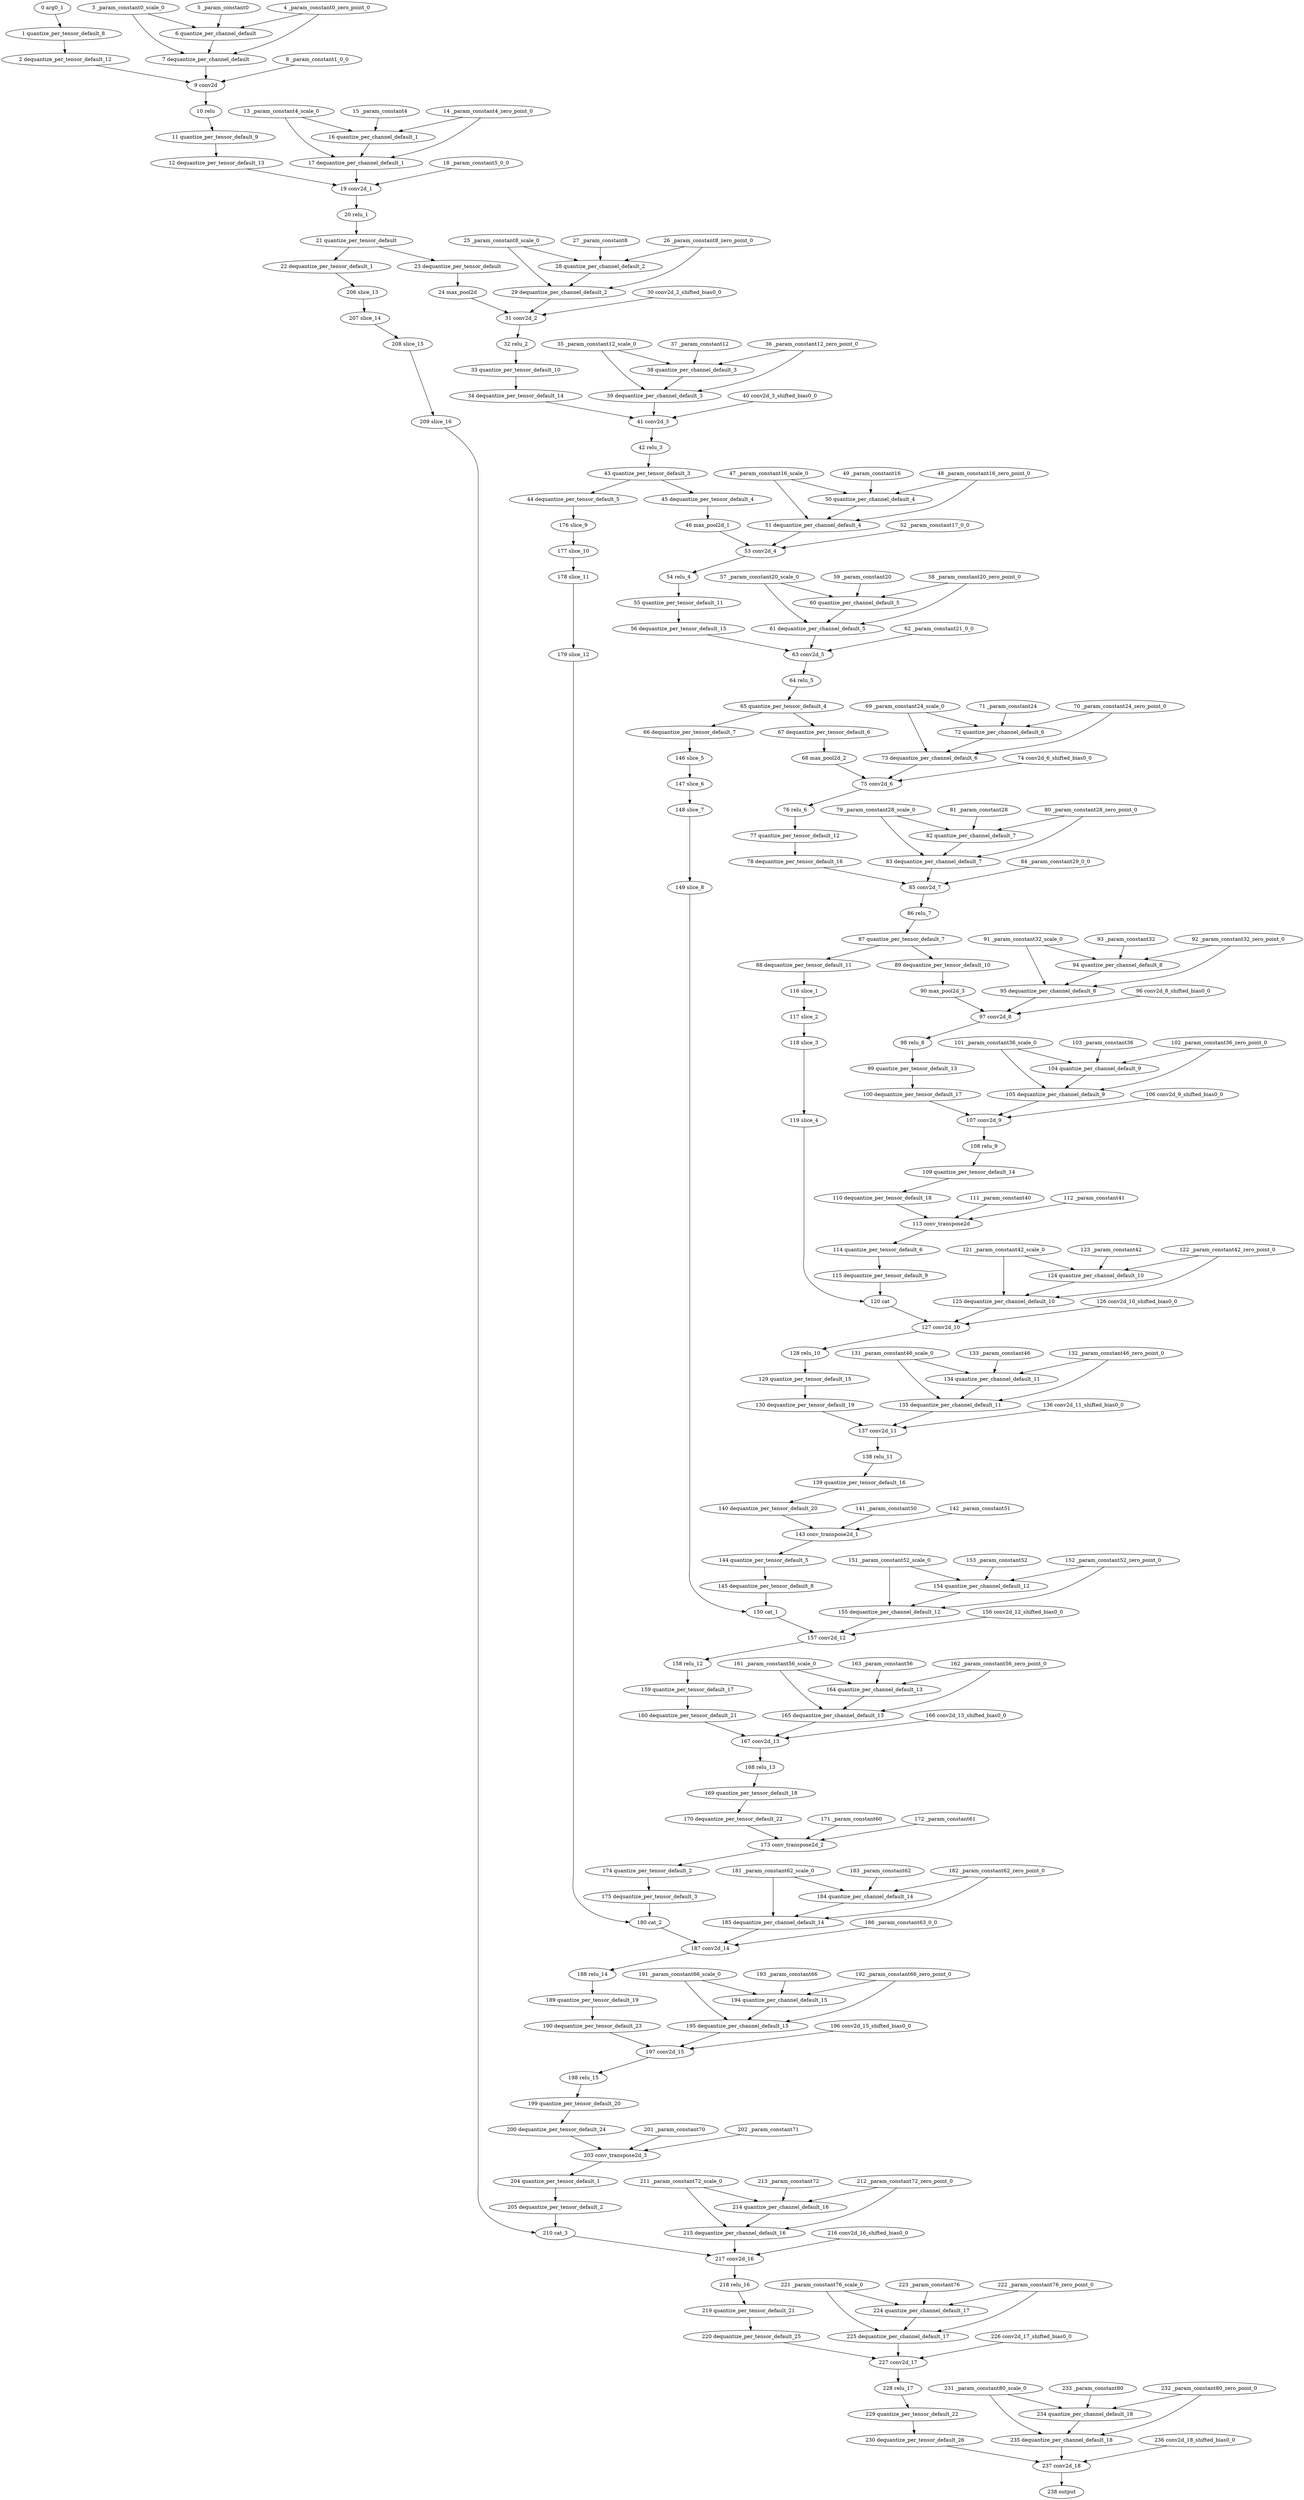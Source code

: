 strict digraph  {
"0 arg0_1" [id=0, type=input];
"1 quantize_per_tensor_default_8" [id=1, type=quantize_per_tensor];
"2 dequantize_per_tensor_default_12" [id=2, type=dequantize_per_tensor];
"3 _param_constant0_scale_0" [id=3, type=get_attr];
"4 _param_constant0_zero_point_0" [id=4, type=get_attr];
"5 _param_constant0" [id=5, type=get_attr];
"6 quantize_per_channel_default" [id=6, type=quantize_per_channel];
"7 dequantize_per_channel_default" [id=7, type=dequantize_per_channel];
"8 _param_constant1_0_0" [id=8, type=get_attr];
"9 conv2d" [id=9, type=conv2d];
"10 relu" [id=10, type=relu];
"11 quantize_per_tensor_default_9" [id=11, type=quantize_per_tensor];
"12 dequantize_per_tensor_default_13" [id=12, type=dequantize_per_tensor];
"13 _param_constant4_scale_0" [id=13, type=get_attr];
"14 _param_constant4_zero_point_0" [id=14, type=get_attr];
"15 _param_constant4" [id=15, type=get_attr];
"16 quantize_per_channel_default_1" [id=16, type=quantize_per_channel];
"17 dequantize_per_channel_default_1" [id=17, type=dequantize_per_channel];
"18 _param_constant5_0_0" [id=18, type=get_attr];
"19 conv2d_1" [id=19, type=conv2d];
"20 relu_1" [id=20, type=relu];
"21 quantize_per_tensor_default" [id=21, type=quantize_per_tensor];
"22 dequantize_per_tensor_default_1" [id=22, type=dequantize_per_tensor];
"23 dequantize_per_tensor_default" [id=23, type=dequantize_per_tensor];
"24 max_pool2d" [id=24, type=max_pool2d];
"25 _param_constant8_scale_0" [id=25, type=get_attr];
"26 _param_constant8_zero_point_0" [id=26, type=get_attr];
"27 _param_constant8" [id=27, type=get_attr];
"28 quantize_per_channel_default_2" [id=28, type=quantize_per_channel];
"29 dequantize_per_channel_default_2" [id=29, type=dequantize_per_channel];
"30 conv2d_2_shifted_bias0_0" [id=30, type=get_attr];
"31 conv2d_2" [id=31, type=conv2d];
"32 relu_2" [id=32, type=relu];
"33 quantize_per_tensor_default_10" [id=33, type=quantize_per_tensor];
"34 dequantize_per_tensor_default_14" [id=34, type=dequantize_per_tensor];
"35 _param_constant12_scale_0" [id=35, type=get_attr];
"36 _param_constant12_zero_point_0" [id=36, type=get_attr];
"37 _param_constant12" [id=37, type=get_attr];
"38 quantize_per_channel_default_3" [id=38, type=quantize_per_channel];
"39 dequantize_per_channel_default_3" [id=39, type=dequantize_per_channel];
"40 conv2d_3_shifted_bias0_0" [id=40, type=get_attr];
"41 conv2d_3" [id=41, type=conv2d];
"42 relu_3" [id=42, type=relu];
"43 quantize_per_tensor_default_3" [id=43, type=quantize_per_tensor];
"44 dequantize_per_tensor_default_5" [id=44, type=dequantize_per_tensor];
"45 dequantize_per_tensor_default_4" [id=45, type=dequantize_per_tensor];
"46 max_pool2d_1" [id=46, type=max_pool2d];
"47 _param_constant16_scale_0" [id=47, type=get_attr];
"48 _param_constant16_zero_point_0" [id=48, type=get_attr];
"49 _param_constant16" [id=49, type=get_attr];
"50 quantize_per_channel_default_4" [id=50, type=quantize_per_channel];
"51 dequantize_per_channel_default_4" [id=51, type=dequantize_per_channel];
"52 _param_constant17_0_0" [id=52, type=get_attr];
"53 conv2d_4" [id=53, type=conv2d];
"54 relu_4" [id=54, type=relu];
"55 quantize_per_tensor_default_11" [id=55, type=quantize_per_tensor];
"56 dequantize_per_tensor_default_15" [id=56, type=dequantize_per_tensor];
"57 _param_constant20_scale_0" [id=57, type=get_attr];
"58 _param_constant20_zero_point_0" [id=58, type=get_attr];
"59 _param_constant20" [id=59, type=get_attr];
"60 quantize_per_channel_default_5" [id=60, type=quantize_per_channel];
"61 dequantize_per_channel_default_5" [id=61, type=dequantize_per_channel];
"62 _param_constant21_0_0" [id=62, type=get_attr];
"63 conv2d_5" [id=63, type=conv2d];
"64 relu_5" [id=64, type=relu];
"65 quantize_per_tensor_default_4" [id=65, type=quantize_per_tensor];
"66 dequantize_per_tensor_default_7" [id=66, type=dequantize_per_tensor];
"67 dequantize_per_tensor_default_6" [id=67, type=dequantize_per_tensor];
"68 max_pool2d_2" [id=68, type=max_pool2d];
"69 _param_constant24_scale_0" [id=69, type=get_attr];
"70 _param_constant24_zero_point_0" [id=70, type=get_attr];
"71 _param_constant24" [id=71, type=get_attr];
"72 quantize_per_channel_default_6" [id=72, type=quantize_per_channel];
"73 dequantize_per_channel_default_6" [id=73, type=dequantize_per_channel];
"74 conv2d_6_shifted_bias0_0" [id=74, type=get_attr];
"75 conv2d_6" [id=75, type=conv2d];
"76 relu_6" [id=76, type=relu];
"77 quantize_per_tensor_default_12" [id=77, type=quantize_per_tensor];
"78 dequantize_per_tensor_default_16" [id=78, type=dequantize_per_tensor];
"79 _param_constant28_scale_0" [id=79, type=get_attr];
"80 _param_constant28_zero_point_0" [id=80, type=get_attr];
"81 _param_constant28" [id=81, type=get_attr];
"82 quantize_per_channel_default_7" [id=82, type=quantize_per_channel];
"83 dequantize_per_channel_default_7" [id=83, type=dequantize_per_channel];
"84 _param_constant29_0_0" [id=84, type=get_attr];
"85 conv2d_7" [id=85, type=conv2d];
"86 relu_7" [id=86, type=relu];
"87 quantize_per_tensor_default_7" [id=87, type=quantize_per_tensor];
"88 dequantize_per_tensor_default_11" [id=88, type=dequantize_per_tensor];
"89 dequantize_per_tensor_default_10" [id=89, type=dequantize_per_tensor];
"90 max_pool2d_3" [id=90, type=max_pool2d];
"91 _param_constant32_scale_0" [id=91, type=get_attr];
"92 _param_constant32_zero_point_0" [id=92, type=get_attr];
"93 _param_constant32" [id=93, type=get_attr];
"94 quantize_per_channel_default_8" [id=94, type=quantize_per_channel];
"95 dequantize_per_channel_default_8" [id=95, type=dequantize_per_channel];
"96 conv2d_8_shifted_bias0_0" [id=96, type=get_attr];
"97 conv2d_8" [id=97, type=conv2d];
"98 relu_8" [id=98, type=relu];
"99 quantize_per_tensor_default_13" [id=99, type=quantize_per_tensor];
"100 dequantize_per_tensor_default_17" [id=100, type=dequantize_per_tensor];
"101 _param_constant36_scale_0" [id=101, type=get_attr];
"102 _param_constant36_zero_point_0" [id=102, type=get_attr];
"103 _param_constant36" [id=103, type=get_attr];
"104 quantize_per_channel_default_9" [id=104, type=quantize_per_channel];
"105 dequantize_per_channel_default_9" [id=105, type=dequantize_per_channel];
"106 conv2d_9_shifted_bias0_0" [id=106, type=get_attr];
"107 conv2d_9" [id=107, type=conv2d];
"108 relu_9" [id=108, type=relu];
"109 quantize_per_tensor_default_14" [id=109, type=quantize_per_tensor];
"110 dequantize_per_tensor_default_18" [id=110, type=dequantize_per_tensor];
"111 _param_constant40" [id=111, type=get_attr];
"112 _param_constant41" [id=112, type=get_attr];
"113 conv_transpose2d" [id=113, type=conv_transpose2d];
"114 quantize_per_tensor_default_6" [id=114, type=quantize_per_tensor];
"115 dequantize_per_tensor_default_9" [id=115, type=dequantize_per_tensor];
"116 slice_1" [id=116, type=slice];
"117 slice_2" [id=117, type=slice];
"118 slice_3" [id=118, type=slice];
"119 slice_4" [id=119, type=slice];
"120 cat" [id=120, type=cat];
"121 _param_constant42_scale_0" [id=121, type=get_attr];
"122 _param_constant42_zero_point_0" [id=122, type=get_attr];
"123 _param_constant42" [id=123, type=get_attr];
"124 quantize_per_channel_default_10" [id=124, type=quantize_per_channel];
"125 dequantize_per_channel_default_10" [id=125, type=dequantize_per_channel];
"126 conv2d_10_shifted_bias0_0" [id=126, type=get_attr];
"127 conv2d_10" [id=127, type=conv2d];
"128 relu_10" [id=128, type=relu];
"129 quantize_per_tensor_default_15" [id=129, type=quantize_per_tensor];
"130 dequantize_per_tensor_default_19" [id=130, type=dequantize_per_tensor];
"131 _param_constant46_scale_0" [id=131, type=get_attr];
"132 _param_constant46_zero_point_0" [id=132, type=get_attr];
"133 _param_constant46" [id=133, type=get_attr];
"134 quantize_per_channel_default_11" [id=134, type=quantize_per_channel];
"135 dequantize_per_channel_default_11" [id=135, type=dequantize_per_channel];
"136 conv2d_11_shifted_bias0_0" [id=136, type=get_attr];
"137 conv2d_11" [id=137, type=conv2d];
"138 relu_11" [id=138, type=relu];
"139 quantize_per_tensor_default_16" [id=139, type=quantize_per_tensor];
"140 dequantize_per_tensor_default_20" [id=140, type=dequantize_per_tensor];
"141 _param_constant50" [id=141, type=get_attr];
"142 _param_constant51" [id=142, type=get_attr];
"143 conv_transpose2d_1" [id=143, type=conv_transpose2d];
"144 quantize_per_tensor_default_5" [id=144, type=quantize_per_tensor];
"145 dequantize_per_tensor_default_8" [id=145, type=dequantize_per_tensor];
"146 slice_5" [id=146, type=slice];
"147 slice_6" [id=147, type=slice];
"148 slice_7" [id=148, type=slice];
"149 slice_8" [id=149, type=slice];
"150 cat_1" [id=150, type=cat];
"151 _param_constant52_scale_0" [id=151, type=get_attr];
"152 _param_constant52_zero_point_0" [id=152, type=get_attr];
"153 _param_constant52" [id=153, type=get_attr];
"154 quantize_per_channel_default_12" [id=154, type=quantize_per_channel];
"155 dequantize_per_channel_default_12" [id=155, type=dequantize_per_channel];
"156 conv2d_12_shifted_bias0_0" [id=156, type=get_attr];
"157 conv2d_12" [id=157, type=conv2d];
"158 relu_12" [id=158, type=relu];
"159 quantize_per_tensor_default_17" [id=159, type=quantize_per_tensor];
"160 dequantize_per_tensor_default_21" [id=160, type=dequantize_per_tensor];
"161 _param_constant56_scale_0" [id=161, type=get_attr];
"162 _param_constant56_zero_point_0" [id=162, type=get_attr];
"163 _param_constant56" [id=163, type=get_attr];
"164 quantize_per_channel_default_13" [id=164, type=quantize_per_channel];
"165 dequantize_per_channel_default_13" [id=165, type=dequantize_per_channel];
"166 conv2d_13_shifted_bias0_0" [id=166, type=get_attr];
"167 conv2d_13" [id=167, type=conv2d];
"168 relu_13" [id=168, type=relu];
"169 quantize_per_tensor_default_18" [id=169, type=quantize_per_tensor];
"170 dequantize_per_tensor_default_22" [id=170, type=dequantize_per_tensor];
"171 _param_constant60" [id=171, type=get_attr];
"172 _param_constant61" [id=172, type=get_attr];
"173 conv_transpose2d_2" [id=173, type=conv_transpose2d];
"174 quantize_per_tensor_default_2" [id=174, type=quantize_per_tensor];
"175 dequantize_per_tensor_default_3" [id=175, type=dequantize_per_tensor];
"176 slice_9" [id=176, type=slice];
"177 slice_10" [id=177, type=slice];
"178 slice_11" [id=178, type=slice];
"179 slice_12" [id=179, type=slice];
"180 cat_2" [id=180, type=cat];
"181 _param_constant62_scale_0" [id=181, type=get_attr];
"182 _param_constant62_zero_point_0" [id=182, type=get_attr];
"183 _param_constant62" [id=183, type=get_attr];
"184 quantize_per_channel_default_14" [id=184, type=quantize_per_channel];
"185 dequantize_per_channel_default_14" [id=185, type=dequantize_per_channel];
"186 _param_constant63_0_0" [id=186, type=get_attr];
"187 conv2d_14" [id=187, type=conv2d];
"188 relu_14" [id=188, type=relu];
"189 quantize_per_tensor_default_19" [id=189, type=quantize_per_tensor];
"190 dequantize_per_tensor_default_23" [id=190, type=dequantize_per_tensor];
"191 _param_constant66_scale_0" [id=191, type=get_attr];
"192 _param_constant66_zero_point_0" [id=192, type=get_attr];
"193 _param_constant66" [id=193, type=get_attr];
"194 quantize_per_channel_default_15" [id=194, type=quantize_per_channel];
"195 dequantize_per_channel_default_15" [id=195, type=dequantize_per_channel];
"196 conv2d_15_shifted_bias0_0" [id=196, type=get_attr];
"197 conv2d_15" [id=197, type=conv2d];
"198 relu_15" [id=198, type=relu];
"199 quantize_per_tensor_default_20" [id=199, type=quantize_per_tensor];
"200 dequantize_per_tensor_default_24" [id=200, type=dequantize_per_tensor];
"201 _param_constant70" [id=201, type=get_attr];
"202 _param_constant71" [id=202, type=get_attr];
"203 conv_transpose2d_3" [id=203, type=conv_transpose2d];
"204 quantize_per_tensor_default_1" [id=204, type=quantize_per_tensor];
"205 dequantize_per_tensor_default_2" [id=205, type=dequantize_per_tensor];
"206 slice_13" [id=206, type=slice];
"207 slice_14" [id=207, type=slice];
"208 slice_15" [id=208, type=slice];
"209 slice_16" [id=209, type=slice];
"210 cat_3" [id=210, type=cat];
"211 _param_constant72_scale_0" [id=211, type=get_attr];
"212 _param_constant72_zero_point_0" [id=212, type=get_attr];
"213 _param_constant72" [id=213, type=get_attr];
"214 quantize_per_channel_default_16" [id=214, type=quantize_per_channel];
"215 dequantize_per_channel_default_16" [id=215, type=dequantize_per_channel];
"216 conv2d_16_shifted_bias0_0" [id=216, type=get_attr];
"217 conv2d_16" [id=217, type=conv2d];
"218 relu_16" [id=218, type=relu];
"219 quantize_per_tensor_default_21" [id=219, type=quantize_per_tensor];
"220 dequantize_per_tensor_default_25" [id=220, type=dequantize_per_tensor];
"221 _param_constant76_scale_0" [id=221, type=get_attr];
"222 _param_constant76_zero_point_0" [id=222, type=get_attr];
"223 _param_constant76" [id=223, type=get_attr];
"224 quantize_per_channel_default_17" [id=224, type=quantize_per_channel];
"225 dequantize_per_channel_default_17" [id=225, type=dequantize_per_channel];
"226 conv2d_17_shifted_bias0_0" [id=226, type=get_attr];
"227 conv2d_17" [id=227, type=conv2d];
"228 relu_17" [id=228, type=relu];
"229 quantize_per_tensor_default_22" [id=229, type=quantize_per_tensor];
"230 dequantize_per_tensor_default_26" [id=230, type=dequantize_per_tensor];
"231 _param_constant80_scale_0" [id=231, type=get_attr];
"232 _param_constant80_zero_point_0" [id=232, type=get_attr];
"233 _param_constant80" [id=233, type=get_attr];
"234 quantize_per_channel_default_18" [id=234, type=quantize_per_channel];
"235 dequantize_per_channel_default_18" [id=235, type=dequantize_per_channel];
"236 conv2d_18_shifted_bias0_0" [id=236, type=get_attr];
"237 conv2d_18" [id=237, type=conv2d];
"238 output" [id=238, type=output];
"0 arg0_1" -> "1 quantize_per_tensor_default_8";
"1 quantize_per_tensor_default_8" -> "2 dequantize_per_tensor_default_12";
"2 dequantize_per_tensor_default_12" -> "9 conv2d";
"3 _param_constant0_scale_0" -> "6 quantize_per_channel_default";
"3 _param_constant0_scale_0" -> "7 dequantize_per_channel_default";
"4 _param_constant0_zero_point_0" -> "6 quantize_per_channel_default";
"4 _param_constant0_zero_point_0" -> "7 dequantize_per_channel_default";
"5 _param_constant0" -> "6 quantize_per_channel_default";
"6 quantize_per_channel_default" -> "7 dequantize_per_channel_default";
"7 dequantize_per_channel_default" -> "9 conv2d";
"8 _param_constant1_0_0" -> "9 conv2d";
"9 conv2d" -> "10 relu";
"10 relu" -> "11 quantize_per_tensor_default_9";
"11 quantize_per_tensor_default_9" -> "12 dequantize_per_tensor_default_13";
"12 dequantize_per_tensor_default_13" -> "19 conv2d_1";
"13 _param_constant4_scale_0" -> "16 quantize_per_channel_default_1";
"13 _param_constant4_scale_0" -> "17 dequantize_per_channel_default_1";
"14 _param_constant4_zero_point_0" -> "16 quantize_per_channel_default_1";
"14 _param_constant4_zero_point_0" -> "17 dequantize_per_channel_default_1";
"15 _param_constant4" -> "16 quantize_per_channel_default_1";
"16 quantize_per_channel_default_1" -> "17 dequantize_per_channel_default_1";
"17 dequantize_per_channel_default_1" -> "19 conv2d_1";
"18 _param_constant5_0_0" -> "19 conv2d_1";
"19 conv2d_1" -> "20 relu_1";
"20 relu_1" -> "21 quantize_per_tensor_default";
"21 quantize_per_tensor_default" -> "22 dequantize_per_tensor_default_1";
"21 quantize_per_tensor_default" -> "23 dequantize_per_tensor_default";
"22 dequantize_per_tensor_default_1" -> "206 slice_13";
"23 dequantize_per_tensor_default" -> "24 max_pool2d";
"24 max_pool2d" -> "31 conv2d_2";
"25 _param_constant8_scale_0" -> "28 quantize_per_channel_default_2";
"25 _param_constant8_scale_0" -> "29 dequantize_per_channel_default_2";
"26 _param_constant8_zero_point_0" -> "28 quantize_per_channel_default_2";
"26 _param_constant8_zero_point_0" -> "29 dequantize_per_channel_default_2";
"27 _param_constant8" -> "28 quantize_per_channel_default_2";
"28 quantize_per_channel_default_2" -> "29 dequantize_per_channel_default_2";
"29 dequantize_per_channel_default_2" -> "31 conv2d_2";
"30 conv2d_2_shifted_bias0_0" -> "31 conv2d_2";
"31 conv2d_2" -> "32 relu_2";
"32 relu_2" -> "33 quantize_per_tensor_default_10";
"33 quantize_per_tensor_default_10" -> "34 dequantize_per_tensor_default_14";
"34 dequantize_per_tensor_default_14" -> "41 conv2d_3";
"35 _param_constant12_scale_0" -> "38 quantize_per_channel_default_3";
"35 _param_constant12_scale_0" -> "39 dequantize_per_channel_default_3";
"36 _param_constant12_zero_point_0" -> "38 quantize_per_channel_default_3";
"36 _param_constant12_zero_point_0" -> "39 dequantize_per_channel_default_3";
"37 _param_constant12" -> "38 quantize_per_channel_default_3";
"38 quantize_per_channel_default_3" -> "39 dequantize_per_channel_default_3";
"39 dequantize_per_channel_default_3" -> "41 conv2d_3";
"40 conv2d_3_shifted_bias0_0" -> "41 conv2d_3";
"41 conv2d_3" -> "42 relu_3";
"42 relu_3" -> "43 quantize_per_tensor_default_3";
"43 quantize_per_tensor_default_3" -> "44 dequantize_per_tensor_default_5";
"43 quantize_per_tensor_default_3" -> "45 dequantize_per_tensor_default_4";
"44 dequantize_per_tensor_default_5" -> "176 slice_9";
"45 dequantize_per_tensor_default_4" -> "46 max_pool2d_1";
"46 max_pool2d_1" -> "53 conv2d_4";
"47 _param_constant16_scale_0" -> "50 quantize_per_channel_default_4";
"47 _param_constant16_scale_0" -> "51 dequantize_per_channel_default_4";
"48 _param_constant16_zero_point_0" -> "50 quantize_per_channel_default_4";
"48 _param_constant16_zero_point_0" -> "51 dequantize_per_channel_default_4";
"49 _param_constant16" -> "50 quantize_per_channel_default_4";
"50 quantize_per_channel_default_4" -> "51 dequantize_per_channel_default_4";
"51 dequantize_per_channel_default_4" -> "53 conv2d_4";
"52 _param_constant17_0_0" -> "53 conv2d_4";
"53 conv2d_4" -> "54 relu_4";
"54 relu_4" -> "55 quantize_per_tensor_default_11";
"55 quantize_per_tensor_default_11" -> "56 dequantize_per_tensor_default_15";
"56 dequantize_per_tensor_default_15" -> "63 conv2d_5";
"57 _param_constant20_scale_0" -> "60 quantize_per_channel_default_5";
"57 _param_constant20_scale_0" -> "61 dequantize_per_channel_default_5";
"58 _param_constant20_zero_point_0" -> "60 quantize_per_channel_default_5";
"58 _param_constant20_zero_point_0" -> "61 dequantize_per_channel_default_5";
"59 _param_constant20" -> "60 quantize_per_channel_default_5";
"60 quantize_per_channel_default_5" -> "61 dequantize_per_channel_default_5";
"61 dequantize_per_channel_default_5" -> "63 conv2d_5";
"62 _param_constant21_0_0" -> "63 conv2d_5";
"63 conv2d_5" -> "64 relu_5";
"64 relu_5" -> "65 quantize_per_tensor_default_4";
"65 quantize_per_tensor_default_4" -> "66 dequantize_per_tensor_default_7";
"65 quantize_per_tensor_default_4" -> "67 dequantize_per_tensor_default_6";
"66 dequantize_per_tensor_default_7" -> "146 slice_5";
"67 dequantize_per_tensor_default_6" -> "68 max_pool2d_2";
"68 max_pool2d_2" -> "75 conv2d_6";
"69 _param_constant24_scale_0" -> "72 quantize_per_channel_default_6";
"69 _param_constant24_scale_0" -> "73 dequantize_per_channel_default_6";
"70 _param_constant24_zero_point_0" -> "72 quantize_per_channel_default_6";
"70 _param_constant24_zero_point_0" -> "73 dequantize_per_channel_default_6";
"71 _param_constant24" -> "72 quantize_per_channel_default_6";
"72 quantize_per_channel_default_6" -> "73 dequantize_per_channel_default_6";
"73 dequantize_per_channel_default_6" -> "75 conv2d_6";
"74 conv2d_6_shifted_bias0_0" -> "75 conv2d_6";
"75 conv2d_6" -> "76 relu_6";
"76 relu_6" -> "77 quantize_per_tensor_default_12";
"77 quantize_per_tensor_default_12" -> "78 dequantize_per_tensor_default_16";
"78 dequantize_per_tensor_default_16" -> "85 conv2d_7";
"79 _param_constant28_scale_0" -> "82 quantize_per_channel_default_7";
"79 _param_constant28_scale_0" -> "83 dequantize_per_channel_default_7";
"80 _param_constant28_zero_point_0" -> "82 quantize_per_channel_default_7";
"80 _param_constant28_zero_point_0" -> "83 dequantize_per_channel_default_7";
"81 _param_constant28" -> "82 quantize_per_channel_default_7";
"82 quantize_per_channel_default_7" -> "83 dequantize_per_channel_default_7";
"83 dequantize_per_channel_default_7" -> "85 conv2d_7";
"84 _param_constant29_0_0" -> "85 conv2d_7";
"85 conv2d_7" -> "86 relu_7";
"86 relu_7" -> "87 quantize_per_tensor_default_7";
"87 quantize_per_tensor_default_7" -> "88 dequantize_per_tensor_default_11";
"87 quantize_per_tensor_default_7" -> "89 dequantize_per_tensor_default_10";
"88 dequantize_per_tensor_default_11" -> "116 slice_1";
"89 dequantize_per_tensor_default_10" -> "90 max_pool2d_3";
"90 max_pool2d_3" -> "97 conv2d_8";
"91 _param_constant32_scale_0" -> "94 quantize_per_channel_default_8";
"91 _param_constant32_scale_0" -> "95 dequantize_per_channel_default_8";
"92 _param_constant32_zero_point_0" -> "94 quantize_per_channel_default_8";
"92 _param_constant32_zero_point_0" -> "95 dequantize_per_channel_default_8";
"93 _param_constant32" -> "94 quantize_per_channel_default_8";
"94 quantize_per_channel_default_8" -> "95 dequantize_per_channel_default_8";
"95 dequantize_per_channel_default_8" -> "97 conv2d_8";
"96 conv2d_8_shifted_bias0_0" -> "97 conv2d_8";
"97 conv2d_8" -> "98 relu_8";
"98 relu_8" -> "99 quantize_per_tensor_default_13";
"99 quantize_per_tensor_default_13" -> "100 dequantize_per_tensor_default_17";
"100 dequantize_per_tensor_default_17" -> "107 conv2d_9";
"101 _param_constant36_scale_0" -> "104 quantize_per_channel_default_9";
"101 _param_constant36_scale_0" -> "105 dequantize_per_channel_default_9";
"102 _param_constant36_zero_point_0" -> "104 quantize_per_channel_default_9";
"102 _param_constant36_zero_point_0" -> "105 dequantize_per_channel_default_9";
"103 _param_constant36" -> "104 quantize_per_channel_default_9";
"104 quantize_per_channel_default_9" -> "105 dequantize_per_channel_default_9";
"105 dequantize_per_channel_default_9" -> "107 conv2d_9";
"106 conv2d_9_shifted_bias0_0" -> "107 conv2d_9";
"107 conv2d_9" -> "108 relu_9";
"108 relu_9" -> "109 quantize_per_tensor_default_14";
"109 quantize_per_tensor_default_14" -> "110 dequantize_per_tensor_default_18";
"110 dequantize_per_tensor_default_18" -> "113 conv_transpose2d";
"111 _param_constant40" -> "113 conv_transpose2d";
"112 _param_constant41" -> "113 conv_transpose2d";
"113 conv_transpose2d" -> "114 quantize_per_tensor_default_6";
"114 quantize_per_tensor_default_6" -> "115 dequantize_per_tensor_default_9";
"115 dequantize_per_tensor_default_9" -> "120 cat";
"116 slice_1" -> "117 slice_2";
"117 slice_2" -> "118 slice_3";
"118 slice_3" -> "119 slice_4";
"119 slice_4" -> "120 cat";
"120 cat" -> "127 conv2d_10";
"121 _param_constant42_scale_0" -> "124 quantize_per_channel_default_10";
"121 _param_constant42_scale_0" -> "125 dequantize_per_channel_default_10";
"122 _param_constant42_zero_point_0" -> "124 quantize_per_channel_default_10";
"122 _param_constant42_zero_point_0" -> "125 dequantize_per_channel_default_10";
"123 _param_constant42" -> "124 quantize_per_channel_default_10";
"124 quantize_per_channel_default_10" -> "125 dequantize_per_channel_default_10";
"125 dequantize_per_channel_default_10" -> "127 conv2d_10";
"126 conv2d_10_shifted_bias0_0" -> "127 conv2d_10";
"127 conv2d_10" -> "128 relu_10";
"128 relu_10" -> "129 quantize_per_tensor_default_15";
"129 quantize_per_tensor_default_15" -> "130 dequantize_per_tensor_default_19";
"130 dequantize_per_tensor_default_19" -> "137 conv2d_11";
"131 _param_constant46_scale_0" -> "134 quantize_per_channel_default_11";
"131 _param_constant46_scale_0" -> "135 dequantize_per_channel_default_11";
"132 _param_constant46_zero_point_0" -> "134 quantize_per_channel_default_11";
"132 _param_constant46_zero_point_0" -> "135 dequantize_per_channel_default_11";
"133 _param_constant46" -> "134 quantize_per_channel_default_11";
"134 quantize_per_channel_default_11" -> "135 dequantize_per_channel_default_11";
"135 dequantize_per_channel_default_11" -> "137 conv2d_11";
"136 conv2d_11_shifted_bias0_0" -> "137 conv2d_11";
"137 conv2d_11" -> "138 relu_11";
"138 relu_11" -> "139 quantize_per_tensor_default_16";
"139 quantize_per_tensor_default_16" -> "140 dequantize_per_tensor_default_20";
"140 dequantize_per_tensor_default_20" -> "143 conv_transpose2d_1";
"141 _param_constant50" -> "143 conv_transpose2d_1";
"142 _param_constant51" -> "143 conv_transpose2d_1";
"143 conv_transpose2d_1" -> "144 quantize_per_tensor_default_5";
"144 quantize_per_tensor_default_5" -> "145 dequantize_per_tensor_default_8";
"145 dequantize_per_tensor_default_8" -> "150 cat_1";
"146 slice_5" -> "147 slice_6";
"147 slice_6" -> "148 slice_7";
"148 slice_7" -> "149 slice_8";
"149 slice_8" -> "150 cat_1";
"150 cat_1" -> "157 conv2d_12";
"151 _param_constant52_scale_0" -> "154 quantize_per_channel_default_12";
"151 _param_constant52_scale_0" -> "155 dequantize_per_channel_default_12";
"152 _param_constant52_zero_point_0" -> "154 quantize_per_channel_default_12";
"152 _param_constant52_zero_point_0" -> "155 dequantize_per_channel_default_12";
"153 _param_constant52" -> "154 quantize_per_channel_default_12";
"154 quantize_per_channel_default_12" -> "155 dequantize_per_channel_default_12";
"155 dequantize_per_channel_default_12" -> "157 conv2d_12";
"156 conv2d_12_shifted_bias0_0" -> "157 conv2d_12";
"157 conv2d_12" -> "158 relu_12";
"158 relu_12" -> "159 quantize_per_tensor_default_17";
"159 quantize_per_tensor_default_17" -> "160 dequantize_per_tensor_default_21";
"160 dequantize_per_tensor_default_21" -> "167 conv2d_13";
"161 _param_constant56_scale_0" -> "164 quantize_per_channel_default_13";
"161 _param_constant56_scale_0" -> "165 dequantize_per_channel_default_13";
"162 _param_constant56_zero_point_0" -> "164 quantize_per_channel_default_13";
"162 _param_constant56_zero_point_0" -> "165 dequantize_per_channel_default_13";
"163 _param_constant56" -> "164 quantize_per_channel_default_13";
"164 quantize_per_channel_default_13" -> "165 dequantize_per_channel_default_13";
"165 dequantize_per_channel_default_13" -> "167 conv2d_13";
"166 conv2d_13_shifted_bias0_0" -> "167 conv2d_13";
"167 conv2d_13" -> "168 relu_13";
"168 relu_13" -> "169 quantize_per_tensor_default_18";
"169 quantize_per_tensor_default_18" -> "170 dequantize_per_tensor_default_22";
"170 dequantize_per_tensor_default_22" -> "173 conv_transpose2d_2";
"171 _param_constant60" -> "173 conv_transpose2d_2";
"172 _param_constant61" -> "173 conv_transpose2d_2";
"173 conv_transpose2d_2" -> "174 quantize_per_tensor_default_2";
"174 quantize_per_tensor_default_2" -> "175 dequantize_per_tensor_default_3";
"175 dequantize_per_tensor_default_3" -> "180 cat_2";
"176 slice_9" -> "177 slice_10";
"177 slice_10" -> "178 slice_11";
"178 slice_11" -> "179 slice_12";
"179 slice_12" -> "180 cat_2";
"180 cat_2" -> "187 conv2d_14";
"181 _param_constant62_scale_0" -> "184 quantize_per_channel_default_14";
"181 _param_constant62_scale_0" -> "185 dequantize_per_channel_default_14";
"182 _param_constant62_zero_point_0" -> "184 quantize_per_channel_default_14";
"182 _param_constant62_zero_point_0" -> "185 dequantize_per_channel_default_14";
"183 _param_constant62" -> "184 quantize_per_channel_default_14";
"184 quantize_per_channel_default_14" -> "185 dequantize_per_channel_default_14";
"185 dequantize_per_channel_default_14" -> "187 conv2d_14";
"186 _param_constant63_0_0" -> "187 conv2d_14";
"187 conv2d_14" -> "188 relu_14";
"188 relu_14" -> "189 quantize_per_tensor_default_19";
"189 quantize_per_tensor_default_19" -> "190 dequantize_per_tensor_default_23";
"190 dequantize_per_tensor_default_23" -> "197 conv2d_15";
"191 _param_constant66_scale_0" -> "194 quantize_per_channel_default_15";
"191 _param_constant66_scale_0" -> "195 dequantize_per_channel_default_15";
"192 _param_constant66_zero_point_0" -> "194 quantize_per_channel_default_15";
"192 _param_constant66_zero_point_0" -> "195 dequantize_per_channel_default_15";
"193 _param_constant66" -> "194 quantize_per_channel_default_15";
"194 quantize_per_channel_default_15" -> "195 dequantize_per_channel_default_15";
"195 dequantize_per_channel_default_15" -> "197 conv2d_15";
"196 conv2d_15_shifted_bias0_0" -> "197 conv2d_15";
"197 conv2d_15" -> "198 relu_15";
"198 relu_15" -> "199 quantize_per_tensor_default_20";
"199 quantize_per_tensor_default_20" -> "200 dequantize_per_tensor_default_24";
"200 dequantize_per_tensor_default_24" -> "203 conv_transpose2d_3";
"201 _param_constant70" -> "203 conv_transpose2d_3";
"202 _param_constant71" -> "203 conv_transpose2d_3";
"203 conv_transpose2d_3" -> "204 quantize_per_tensor_default_1";
"204 quantize_per_tensor_default_1" -> "205 dequantize_per_tensor_default_2";
"205 dequantize_per_tensor_default_2" -> "210 cat_3";
"206 slice_13" -> "207 slice_14";
"207 slice_14" -> "208 slice_15";
"208 slice_15" -> "209 slice_16";
"209 slice_16" -> "210 cat_3";
"210 cat_3" -> "217 conv2d_16";
"211 _param_constant72_scale_0" -> "214 quantize_per_channel_default_16";
"211 _param_constant72_scale_0" -> "215 dequantize_per_channel_default_16";
"212 _param_constant72_zero_point_0" -> "214 quantize_per_channel_default_16";
"212 _param_constant72_zero_point_0" -> "215 dequantize_per_channel_default_16";
"213 _param_constant72" -> "214 quantize_per_channel_default_16";
"214 quantize_per_channel_default_16" -> "215 dequantize_per_channel_default_16";
"215 dequantize_per_channel_default_16" -> "217 conv2d_16";
"216 conv2d_16_shifted_bias0_0" -> "217 conv2d_16";
"217 conv2d_16" -> "218 relu_16";
"218 relu_16" -> "219 quantize_per_tensor_default_21";
"219 quantize_per_tensor_default_21" -> "220 dequantize_per_tensor_default_25";
"220 dequantize_per_tensor_default_25" -> "227 conv2d_17";
"221 _param_constant76_scale_0" -> "224 quantize_per_channel_default_17";
"221 _param_constant76_scale_0" -> "225 dequantize_per_channel_default_17";
"222 _param_constant76_zero_point_0" -> "224 quantize_per_channel_default_17";
"222 _param_constant76_zero_point_0" -> "225 dequantize_per_channel_default_17";
"223 _param_constant76" -> "224 quantize_per_channel_default_17";
"224 quantize_per_channel_default_17" -> "225 dequantize_per_channel_default_17";
"225 dequantize_per_channel_default_17" -> "227 conv2d_17";
"226 conv2d_17_shifted_bias0_0" -> "227 conv2d_17";
"227 conv2d_17" -> "228 relu_17";
"228 relu_17" -> "229 quantize_per_tensor_default_22";
"229 quantize_per_tensor_default_22" -> "230 dequantize_per_tensor_default_26";
"230 dequantize_per_tensor_default_26" -> "237 conv2d_18";
"231 _param_constant80_scale_0" -> "234 quantize_per_channel_default_18";
"231 _param_constant80_scale_0" -> "235 dequantize_per_channel_default_18";
"232 _param_constant80_zero_point_0" -> "234 quantize_per_channel_default_18";
"232 _param_constant80_zero_point_0" -> "235 dequantize_per_channel_default_18";
"233 _param_constant80" -> "234 quantize_per_channel_default_18";
"234 quantize_per_channel_default_18" -> "235 dequantize_per_channel_default_18";
"235 dequantize_per_channel_default_18" -> "237 conv2d_18";
"236 conv2d_18_shifted_bias0_0" -> "237 conv2d_18";
"237 conv2d_18" -> "238 output";
}

